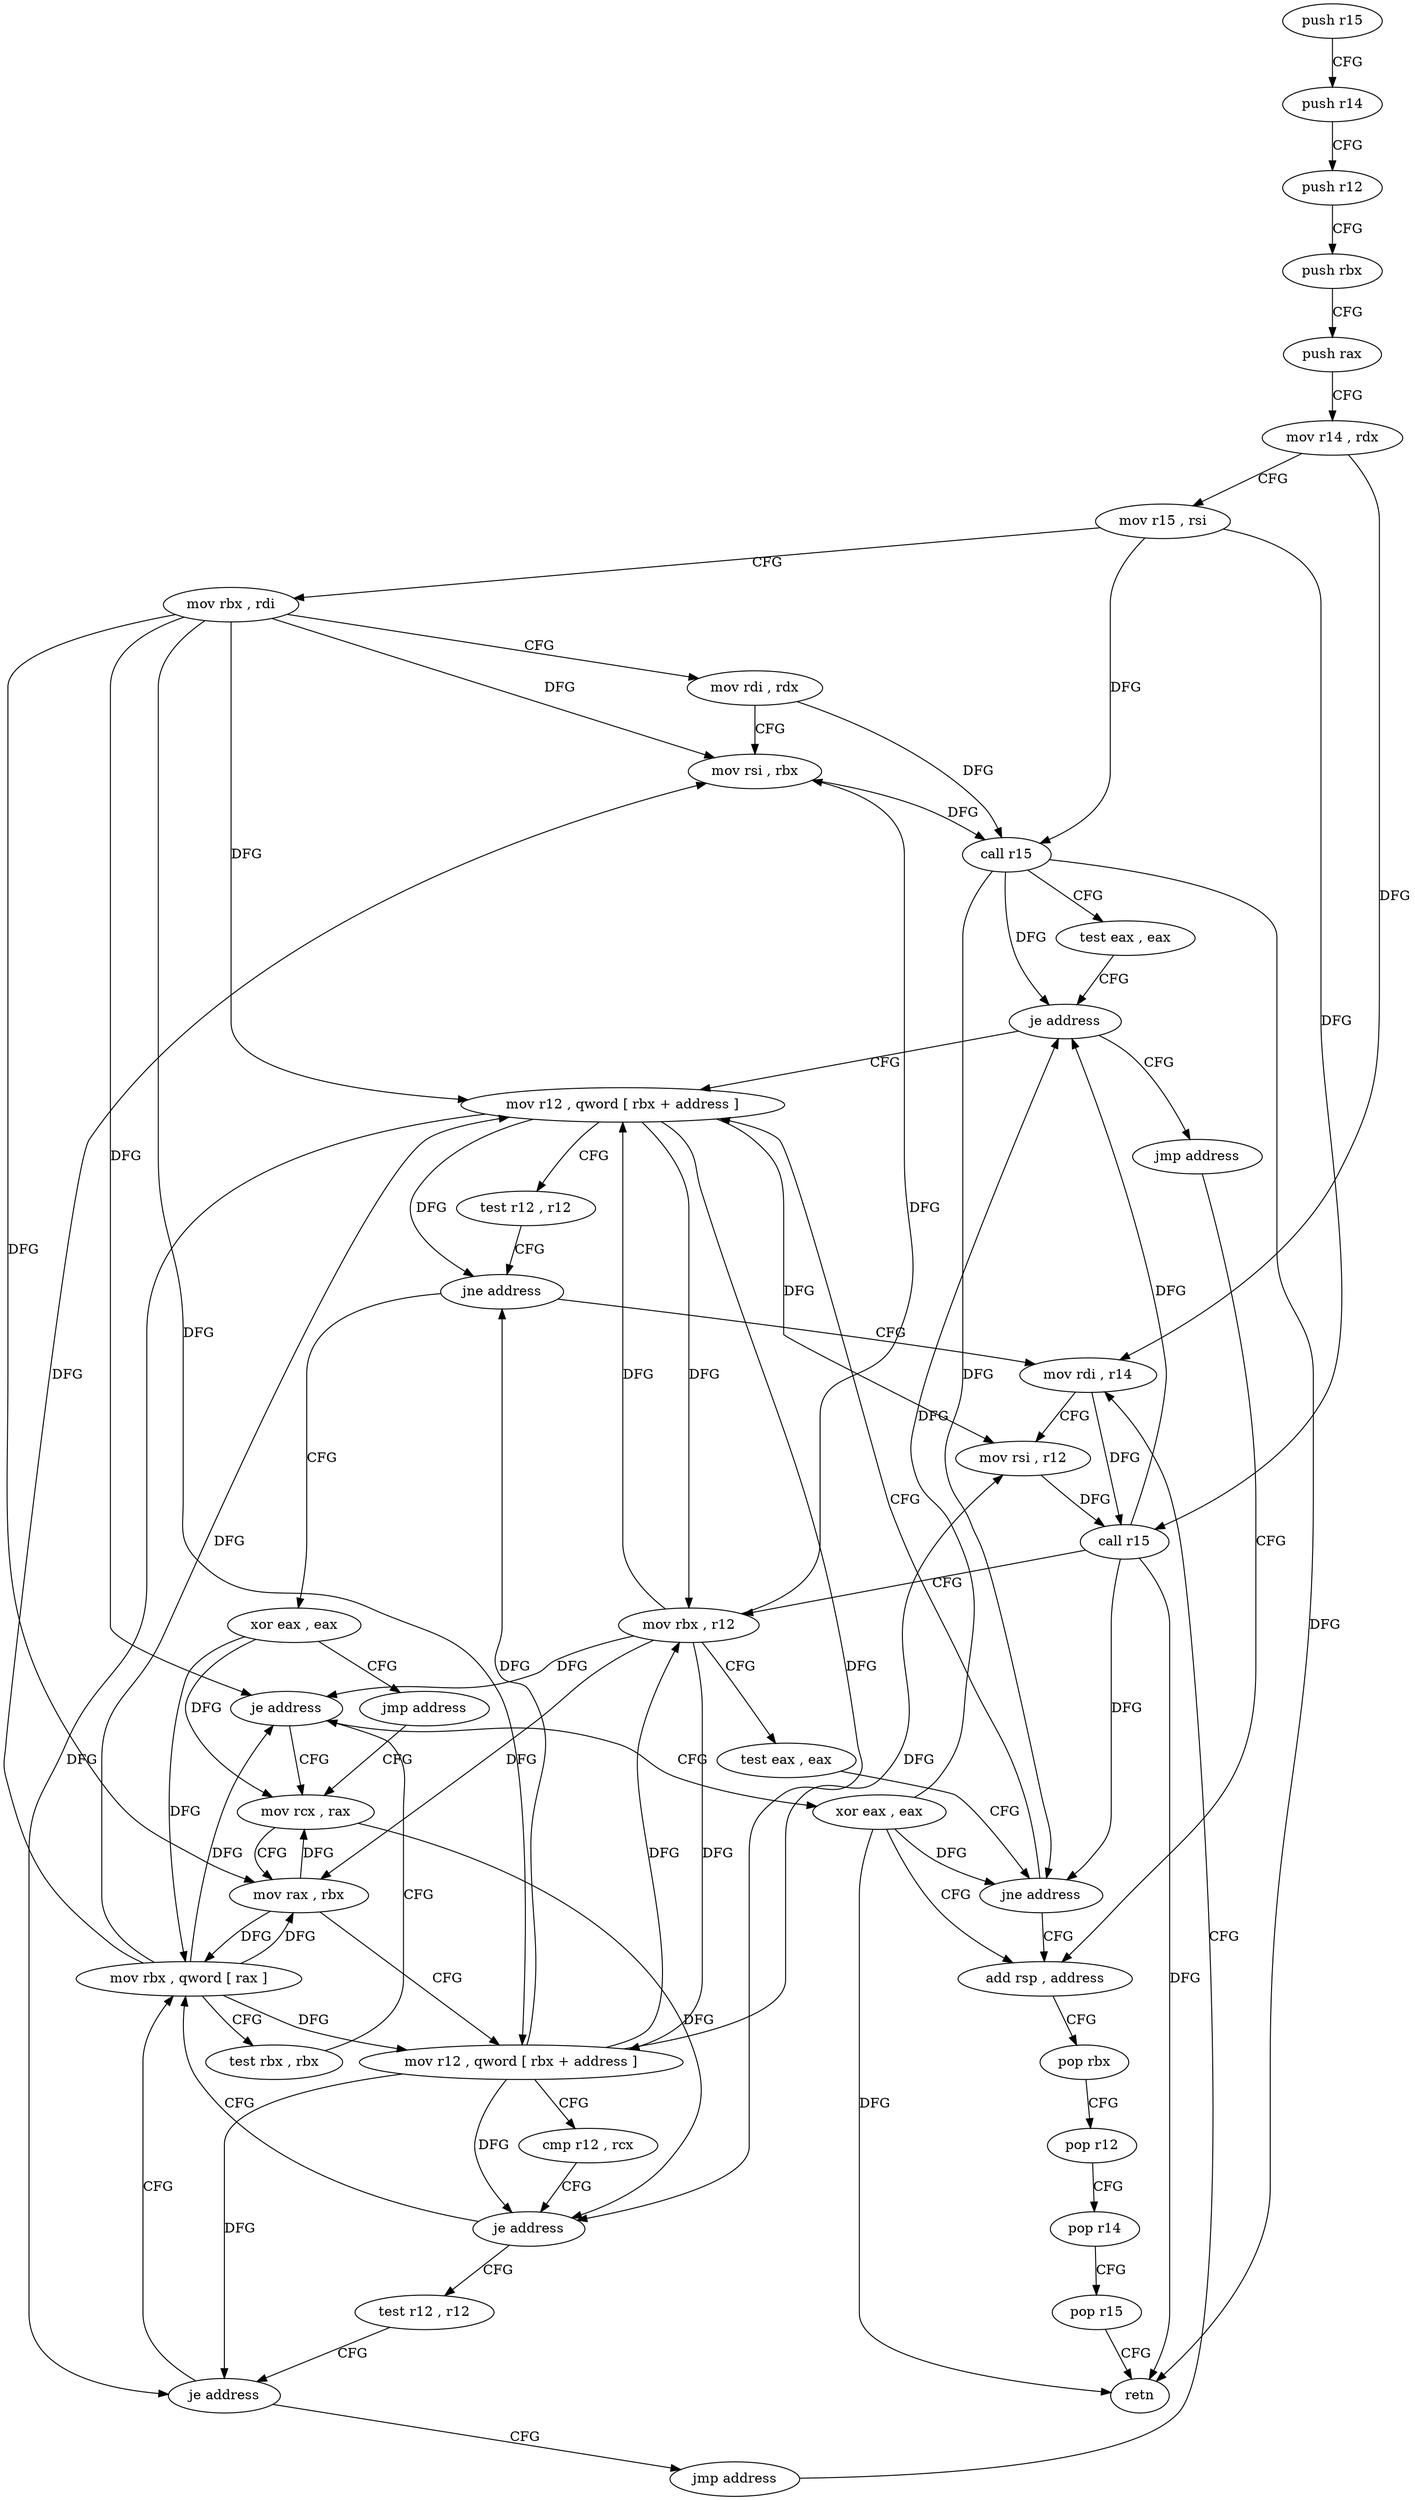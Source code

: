 digraph "func" {
"4237280" [label = "push r15" ]
"4237282" [label = "push r14" ]
"4237284" [label = "push r12" ]
"4237286" [label = "push rbx" ]
"4237287" [label = "push rax" ]
"4237288" [label = "mov r14 , rdx" ]
"4237291" [label = "mov r15 , rsi" ]
"4237294" [label = "mov rbx , rdi" ]
"4237297" [label = "mov rdi , rdx" ]
"4237300" [label = "mov rsi , rbx" ]
"4237303" [label = "call r15" ]
"4237306" [label = "test eax , eax" ]
"4237308" [label = "je address" ]
"4237328" [label = "mov r12 , qword [ rbx + address ]" ]
"4237310" [label = "jmp address" ]
"4237332" [label = "test r12 , r12" ]
"4237335" [label = "jne address" ]
"4237312" [label = "mov rdi , r14" ]
"4237337" [label = "xor eax , eax" ]
"4237376" [label = "add rsp , address" ]
"4237315" [label = "mov rsi , r12" ]
"4237318" [label = "call r15" ]
"4237321" [label = "mov rbx , r12" ]
"4237324" [label = "test eax , eax" ]
"4237326" [label = "jne address" ]
"4237339" [label = "jmp address" ]
"4237352" [label = "mov rcx , rax" ]
"4237380" [label = "pop rbx" ]
"4237381" [label = "pop r12" ]
"4237383" [label = "pop r14" ]
"4237385" [label = "pop r15" ]
"4237387" [label = "retn" ]
"4237355" [label = "mov rax , rbx" ]
"4237358" [label = "mov r12 , qword [ rbx + address ]" ]
"4237362" [label = "cmp r12 , rcx" ]
"4237365" [label = "je address" ]
"4237344" [label = "mov rbx , qword [ rax ]" ]
"4237367" [label = "test r12 , r12" ]
"4237347" [label = "test rbx , rbx" ]
"4237350" [label = "je address" ]
"4237374" [label = "xor eax , eax" ]
"4237370" [label = "je address" ]
"4237372" [label = "jmp address" ]
"4237280" -> "4237282" [ label = "CFG" ]
"4237282" -> "4237284" [ label = "CFG" ]
"4237284" -> "4237286" [ label = "CFG" ]
"4237286" -> "4237287" [ label = "CFG" ]
"4237287" -> "4237288" [ label = "CFG" ]
"4237288" -> "4237291" [ label = "CFG" ]
"4237288" -> "4237312" [ label = "DFG" ]
"4237291" -> "4237294" [ label = "CFG" ]
"4237291" -> "4237303" [ label = "DFG" ]
"4237291" -> "4237318" [ label = "DFG" ]
"4237294" -> "4237297" [ label = "CFG" ]
"4237294" -> "4237300" [ label = "DFG" ]
"4237294" -> "4237328" [ label = "DFG" ]
"4237294" -> "4237355" [ label = "DFG" ]
"4237294" -> "4237358" [ label = "DFG" ]
"4237294" -> "4237350" [ label = "DFG" ]
"4237297" -> "4237300" [ label = "CFG" ]
"4237297" -> "4237303" [ label = "DFG" ]
"4237300" -> "4237303" [ label = "DFG" ]
"4237303" -> "4237306" [ label = "CFG" ]
"4237303" -> "4237308" [ label = "DFG" ]
"4237303" -> "4237326" [ label = "DFG" ]
"4237303" -> "4237387" [ label = "DFG" ]
"4237306" -> "4237308" [ label = "CFG" ]
"4237308" -> "4237328" [ label = "CFG" ]
"4237308" -> "4237310" [ label = "CFG" ]
"4237328" -> "4237332" [ label = "CFG" ]
"4237328" -> "4237335" [ label = "DFG" ]
"4237328" -> "4237315" [ label = "DFG" ]
"4237328" -> "4237321" [ label = "DFG" ]
"4237328" -> "4237365" [ label = "DFG" ]
"4237328" -> "4237370" [ label = "DFG" ]
"4237310" -> "4237376" [ label = "CFG" ]
"4237332" -> "4237335" [ label = "CFG" ]
"4237335" -> "4237312" [ label = "CFG" ]
"4237335" -> "4237337" [ label = "CFG" ]
"4237312" -> "4237315" [ label = "CFG" ]
"4237312" -> "4237318" [ label = "DFG" ]
"4237337" -> "4237339" [ label = "CFG" ]
"4237337" -> "4237352" [ label = "DFG" ]
"4237337" -> "4237344" [ label = "DFG" ]
"4237376" -> "4237380" [ label = "CFG" ]
"4237315" -> "4237318" [ label = "DFG" ]
"4237318" -> "4237321" [ label = "CFG" ]
"4237318" -> "4237308" [ label = "DFG" ]
"4237318" -> "4237326" [ label = "DFG" ]
"4237318" -> "4237387" [ label = "DFG" ]
"4237321" -> "4237324" [ label = "CFG" ]
"4237321" -> "4237300" [ label = "DFG" ]
"4237321" -> "4237328" [ label = "DFG" ]
"4237321" -> "4237355" [ label = "DFG" ]
"4237321" -> "4237358" [ label = "DFG" ]
"4237321" -> "4237350" [ label = "DFG" ]
"4237324" -> "4237326" [ label = "CFG" ]
"4237326" -> "4237376" [ label = "CFG" ]
"4237326" -> "4237328" [ label = "CFG" ]
"4237339" -> "4237352" [ label = "CFG" ]
"4237352" -> "4237355" [ label = "CFG" ]
"4237352" -> "4237365" [ label = "DFG" ]
"4237380" -> "4237381" [ label = "CFG" ]
"4237381" -> "4237383" [ label = "CFG" ]
"4237383" -> "4237385" [ label = "CFG" ]
"4237385" -> "4237387" [ label = "CFG" ]
"4237355" -> "4237358" [ label = "CFG" ]
"4237355" -> "4237352" [ label = "DFG" ]
"4237355" -> "4237344" [ label = "DFG" ]
"4237358" -> "4237362" [ label = "CFG" ]
"4237358" -> "4237335" [ label = "DFG" ]
"4237358" -> "4237315" [ label = "DFG" ]
"4237358" -> "4237321" [ label = "DFG" ]
"4237358" -> "4237365" [ label = "DFG" ]
"4237358" -> "4237370" [ label = "DFG" ]
"4237362" -> "4237365" [ label = "CFG" ]
"4237365" -> "4237344" [ label = "CFG" ]
"4237365" -> "4237367" [ label = "CFG" ]
"4237344" -> "4237347" [ label = "CFG" ]
"4237344" -> "4237300" [ label = "DFG" ]
"4237344" -> "4237328" [ label = "DFG" ]
"4237344" -> "4237355" [ label = "DFG" ]
"4237344" -> "4237358" [ label = "DFG" ]
"4237344" -> "4237350" [ label = "DFG" ]
"4237367" -> "4237370" [ label = "CFG" ]
"4237347" -> "4237350" [ label = "CFG" ]
"4237350" -> "4237374" [ label = "CFG" ]
"4237350" -> "4237352" [ label = "CFG" ]
"4237374" -> "4237376" [ label = "CFG" ]
"4237374" -> "4237308" [ label = "DFG" ]
"4237374" -> "4237326" [ label = "DFG" ]
"4237374" -> "4237387" [ label = "DFG" ]
"4237370" -> "4237344" [ label = "CFG" ]
"4237370" -> "4237372" [ label = "CFG" ]
"4237372" -> "4237312" [ label = "CFG" ]
}
